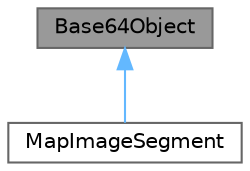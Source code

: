 digraph "Base64Object"
{
 // INTERACTIVE_SVG=YES
 // LATEX_PDF_SIZE
  bgcolor="transparent";
  edge [fontname=Helvetica,fontsize=10,labelfontname=Helvetica,labelfontsize=10];
  node [fontname=Helvetica,fontsize=10,shape=box,height=0.2,width=0.4];
  Node1 [id="Node000001",label="Base64Object",height=0.2,width=0.4,color="gray40", fillcolor="grey60", style="filled", fontcolor="black",tooltip="Объект, способный конвертировать свои бинарные данные в base64-строку."];
  Node1 -> Node2 [id="edge1_Node000001_Node000002",dir="back",color="steelblue1",style="solid",tooltip=" "];
  Node2 [id="Node000002",label="MapImageSegment",height=0.2,width=0.4,color="gray40", fillcolor="white", style="filled",URL="$d1/d05/class_quasar_s_d_k_1_1_map_1_1_map_image_segment.html",tooltip="Сегмент или полное радиолокационное изображение на карте, сохраненное в Base64-строке."];
}
